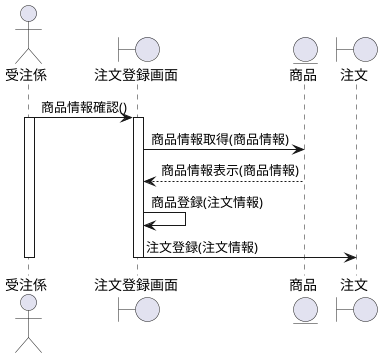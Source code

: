 @startuml
actor 受注係
boundary 注文登録画面
entity 商品
boundary 注文

受注係 -> 注文登録画面: 商品情報確認()
    activate 受注係
        activate 注文登録画面
            注文登録画面 -> 商品: 商品情報取得(商品情報)
            商品 --> 注文登録画面: 商品情報表示(商品情報)
            注文登録画面 -> 注文登録画面: 商品登録(注文情報)
        注文登録画面 -> 注文: 注文登録(注文情報)
        deactivate 注文登録画面
    deactivate 受注係
@enduml
    